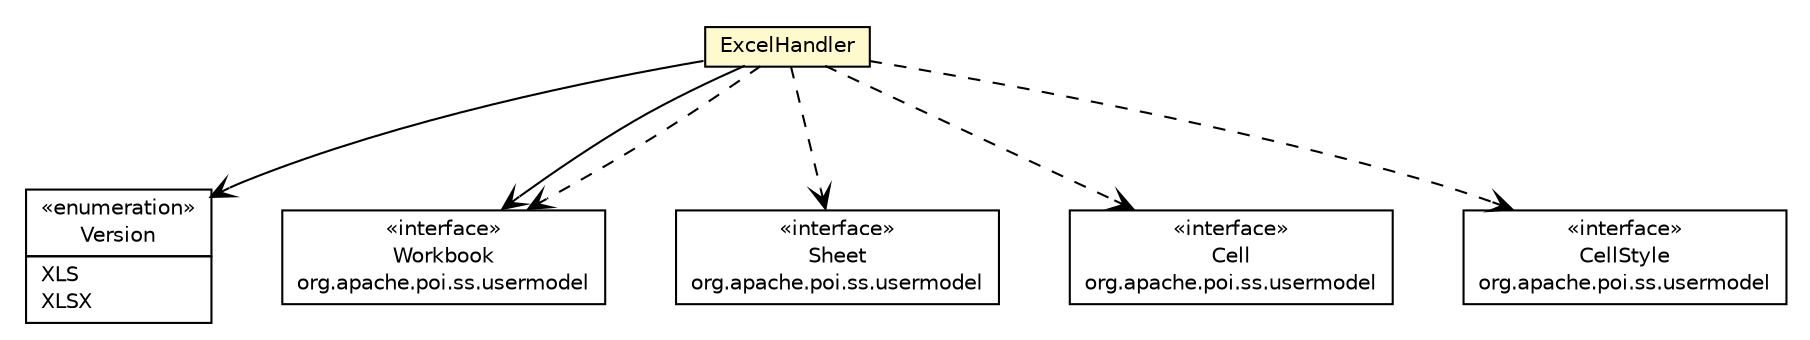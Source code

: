 #!/usr/local/bin/dot
#
# Class diagram 
# Generated by UMLGraph version R5_6_6-8-g8d7759 (http://www.umlgraph.org/)
#

digraph G {
	edge [fontname="Helvetica",fontsize=10,labelfontname="Helvetica",labelfontsize=10];
	node [fontname="Helvetica",fontsize=10,shape=plaintext];
	nodesep=0.25;
	ranksep=0.5;
	// org.dayatang.excel.Version
	c49344 [label=<<table title="org.dayatang.excel.Version" border="0" cellborder="1" cellspacing="0" cellpadding="2" port="p" href="./Version.html">
		<tr><td><table border="0" cellspacing="0" cellpadding="1">
<tr><td align="center" balign="center"> &#171;enumeration&#187; </td></tr>
<tr><td align="center" balign="center"> Version </td></tr>
		</table></td></tr>
		<tr><td><table border="0" cellspacing="0" cellpadding="1">
<tr><td align="left" balign="left"> XLS </td></tr>
<tr><td align="left" balign="left"> XLSX </td></tr>
		</table></td></tr>
		</table>>, URL="./Version.html", fontname="Helvetica", fontcolor="black", fontsize=10.0];
	// org.dayatang.excel.ExcelHandler
	c49348 [label=<<table title="org.dayatang.excel.ExcelHandler" border="0" cellborder="1" cellspacing="0" cellpadding="2" port="p" bgcolor="lemonChiffon" href="./ExcelHandler.html">
		<tr><td><table border="0" cellspacing="0" cellpadding="1">
<tr><td align="center" balign="center"> ExcelHandler </td></tr>
		</table></td></tr>
		</table>>, URL="./ExcelHandler.html", fontname="Helvetica", fontcolor="black", fontsize=10.0];
	// org.dayatang.excel.ExcelHandler NAVASSOC org.apache.poi.ss.usermodel.Workbook
	c49348:p -> c49448:p [taillabel="", label=" "headlabel="", fontname="Helvetica", fontcolor="black", fontsize=10.0, color="black", arrowhead=open];
	// org.dayatang.excel.ExcelHandler NAVASSOC org.dayatang.excel.Version
	c49348:p -> c49344:p [taillabel="", label=" "headlabel="", fontname="Helvetica", fontcolor="black", fontsize=10.0, color="black", arrowhead=open];
	// org.dayatang.excel.ExcelHandler DEPEND org.apache.poi.ss.usermodel.Workbook
	c49348:p -> c49448:p [taillabel="", label=" "headlabel="", fontname="Helvetica", fontcolor="black", fontsize=10.0, color="black", arrowhead=open, style=dashed];
	// org.dayatang.excel.ExcelHandler DEPEND org.apache.poi.ss.usermodel.Sheet
	c49348:p -> c49452:p [taillabel="", label=" "headlabel="", fontname="Helvetica", fontcolor="black", fontsize=10.0, color="black", arrowhead=open, style=dashed];
	// org.dayatang.excel.ExcelHandler DEPEND org.apache.poi.ss.usermodel.Cell
	c49348:p -> c49453:p [taillabel="", label=" "headlabel="", fontname="Helvetica", fontcolor="black", fontsize=10.0, color="black", arrowhead=open, style=dashed];
	// org.dayatang.excel.ExcelHandler DEPEND org.apache.poi.ss.usermodel.CellStyle
	c49348:p -> c49454:p [taillabel="", label=" "headlabel="", fontname="Helvetica", fontcolor="black", fontsize=10.0, color="black", arrowhead=open, style=dashed];
	// org.apache.poi.ss.usermodel.CellStyle
	c49454 [label=<<table title="org.apache.poi.ss.usermodel.CellStyle" border="0" cellborder="1" cellspacing="0" cellpadding="2" port="p" href="http://java.sun.com/j2se/1.4.2/docs/api/org/apache/poi/ss/usermodel/CellStyle.html">
		<tr><td><table border="0" cellspacing="0" cellpadding="1">
<tr><td align="center" balign="center"> &#171;interface&#187; </td></tr>
<tr><td align="center" balign="center"> CellStyle </td></tr>
<tr><td align="center" balign="center"> org.apache.poi.ss.usermodel </td></tr>
		</table></td></tr>
		</table>>, URL="http://java.sun.com/j2se/1.4.2/docs/api/org/apache/poi/ss/usermodel/CellStyle.html", fontname="Helvetica", fontcolor="black", fontsize=10.0];
	// org.apache.poi.ss.usermodel.Cell
	c49453 [label=<<table title="org.apache.poi.ss.usermodel.Cell" border="0" cellborder="1" cellspacing="0" cellpadding="2" port="p" href="http://java.sun.com/j2se/1.4.2/docs/api/org/apache/poi/ss/usermodel/Cell.html">
		<tr><td><table border="0" cellspacing="0" cellpadding="1">
<tr><td align="center" balign="center"> &#171;interface&#187; </td></tr>
<tr><td align="center" balign="center"> Cell </td></tr>
<tr><td align="center" balign="center"> org.apache.poi.ss.usermodel </td></tr>
		</table></td></tr>
		</table>>, URL="http://java.sun.com/j2se/1.4.2/docs/api/org/apache/poi/ss/usermodel/Cell.html", fontname="Helvetica", fontcolor="black", fontsize=10.0];
	// org.apache.poi.ss.usermodel.Workbook
	c49448 [label=<<table title="org.apache.poi.ss.usermodel.Workbook" border="0" cellborder="1" cellspacing="0" cellpadding="2" port="p" href="http://java.sun.com/j2se/1.4.2/docs/api/org/apache/poi/ss/usermodel/Workbook.html">
		<tr><td><table border="0" cellspacing="0" cellpadding="1">
<tr><td align="center" balign="center"> &#171;interface&#187; </td></tr>
<tr><td align="center" balign="center"> Workbook </td></tr>
<tr><td align="center" balign="center"> org.apache.poi.ss.usermodel </td></tr>
		</table></td></tr>
		</table>>, URL="http://java.sun.com/j2se/1.4.2/docs/api/org/apache/poi/ss/usermodel/Workbook.html", fontname="Helvetica", fontcolor="black", fontsize=10.0];
	// org.apache.poi.ss.usermodel.Sheet
	c49452 [label=<<table title="org.apache.poi.ss.usermodel.Sheet" border="0" cellborder="1" cellspacing="0" cellpadding="2" port="p" href="http://java.sun.com/j2se/1.4.2/docs/api/org/apache/poi/ss/usermodel/Sheet.html">
		<tr><td><table border="0" cellspacing="0" cellpadding="1">
<tr><td align="center" balign="center"> &#171;interface&#187; </td></tr>
<tr><td align="center" balign="center"> Sheet </td></tr>
<tr><td align="center" balign="center"> org.apache.poi.ss.usermodel </td></tr>
		</table></td></tr>
		</table>>, URL="http://java.sun.com/j2se/1.4.2/docs/api/org/apache/poi/ss/usermodel/Sheet.html", fontname="Helvetica", fontcolor="black", fontsize=10.0];
}

